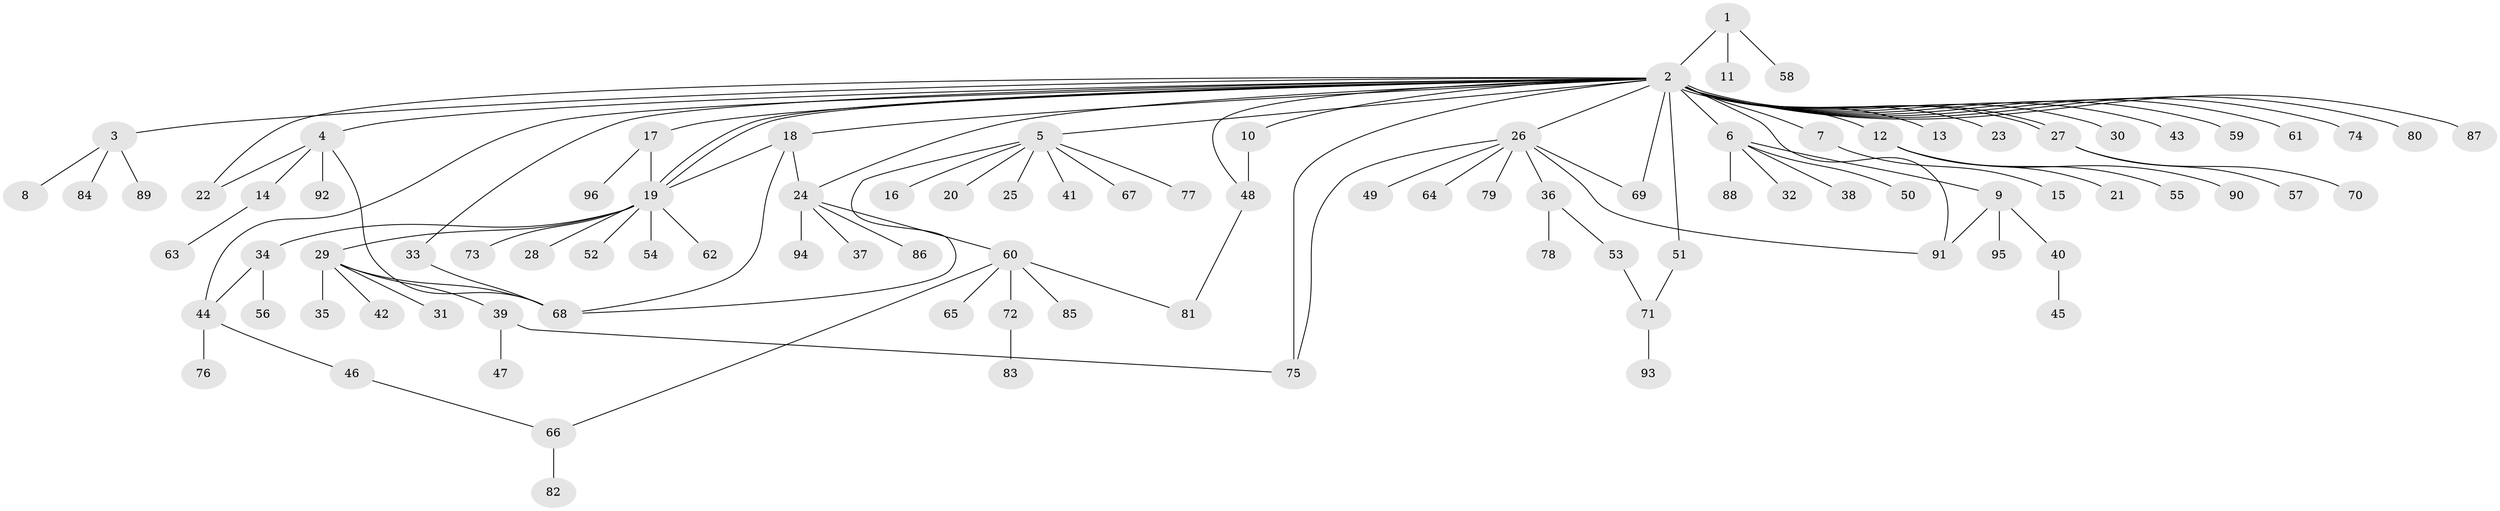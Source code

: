 // Generated by graph-tools (version 1.1) at 2025/35/03/09/25 02:35:37]
// undirected, 96 vertices, 115 edges
graph export_dot {
graph [start="1"]
  node [color=gray90,style=filled];
  1;
  2;
  3;
  4;
  5;
  6;
  7;
  8;
  9;
  10;
  11;
  12;
  13;
  14;
  15;
  16;
  17;
  18;
  19;
  20;
  21;
  22;
  23;
  24;
  25;
  26;
  27;
  28;
  29;
  30;
  31;
  32;
  33;
  34;
  35;
  36;
  37;
  38;
  39;
  40;
  41;
  42;
  43;
  44;
  45;
  46;
  47;
  48;
  49;
  50;
  51;
  52;
  53;
  54;
  55;
  56;
  57;
  58;
  59;
  60;
  61;
  62;
  63;
  64;
  65;
  66;
  67;
  68;
  69;
  70;
  71;
  72;
  73;
  74;
  75;
  76;
  77;
  78;
  79;
  80;
  81;
  82;
  83;
  84;
  85;
  86;
  87;
  88;
  89;
  90;
  91;
  92;
  93;
  94;
  95;
  96;
  1 -- 2;
  1 -- 11;
  1 -- 58;
  2 -- 3;
  2 -- 4;
  2 -- 5;
  2 -- 6;
  2 -- 7;
  2 -- 10;
  2 -- 12;
  2 -- 13;
  2 -- 17;
  2 -- 18;
  2 -- 19;
  2 -- 19;
  2 -- 22;
  2 -- 23;
  2 -- 24;
  2 -- 26;
  2 -- 27;
  2 -- 27;
  2 -- 30;
  2 -- 33;
  2 -- 43;
  2 -- 44;
  2 -- 48;
  2 -- 51;
  2 -- 59;
  2 -- 61;
  2 -- 69;
  2 -- 74;
  2 -- 75;
  2 -- 80;
  2 -- 87;
  2 -- 91;
  3 -- 8;
  3 -- 84;
  3 -- 89;
  4 -- 14;
  4 -- 22;
  4 -- 68;
  4 -- 92;
  5 -- 16;
  5 -- 20;
  5 -- 25;
  5 -- 41;
  5 -- 67;
  5 -- 68;
  5 -- 77;
  6 -- 9;
  6 -- 32;
  6 -- 38;
  6 -- 50;
  6 -- 88;
  7 -- 15;
  9 -- 40;
  9 -- 91;
  9 -- 95;
  10 -- 48;
  12 -- 21;
  12 -- 55;
  12 -- 90;
  14 -- 63;
  17 -- 19;
  17 -- 96;
  18 -- 19;
  18 -- 24;
  18 -- 68;
  19 -- 28;
  19 -- 29;
  19 -- 34;
  19 -- 52;
  19 -- 54;
  19 -- 62;
  19 -- 73;
  24 -- 37;
  24 -- 60;
  24 -- 86;
  24 -- 94;
  26 -- 36;
  26 -- 49;
  26 -- 64;
  26 -- 69;
  26 -- 75;
  26 -- 79;
  26 -- 91;
  27 -- 57;
  27 -- 70;
  29 -- 31;
  29 -- 35;
  29 -- 39;
  29 -- 42;
  29 -- 68;
  33 -- 68;
  34 -- 44;
  34 -- 56;
  36 -- 53;
  36 -- 78;
  39 -- 47;
  39 -- 75;
  40 -- 45;
  44 -- 46;
  44 -- 76;
  46 -- 66;
  48 -- 81;
  51 -- 71;
  53 -- 71;
  60 -- 65;
  60 -- 66;
  60 -- 72;
  60 -- 81;
  60 -- 85;
  66 -- 82;
  71 -- 93;
  72 -- 83;
}

